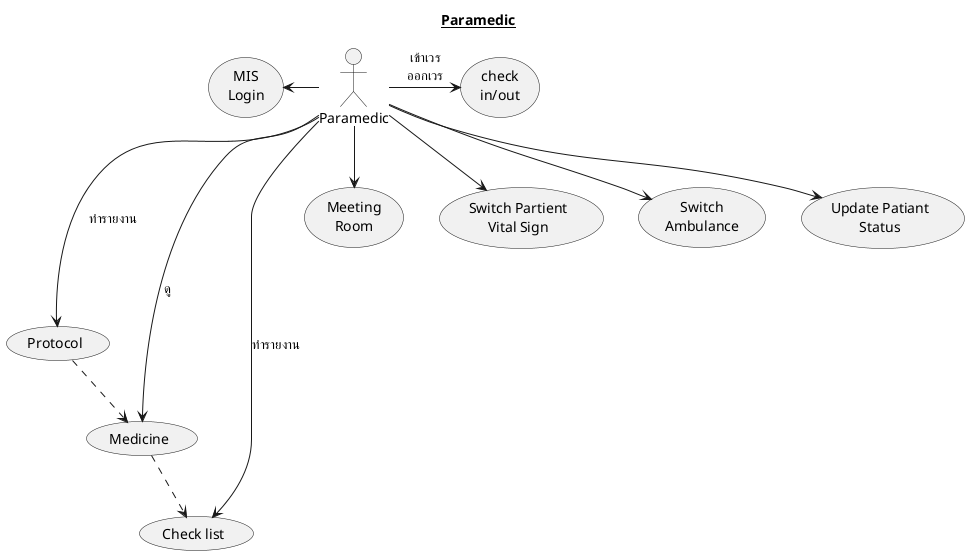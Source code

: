 @startuml
Title __Paramedic__
  :Paramedic: as Paramedic


  usecase (Protocol) as Protocol
  usecase (Medicine) as Med
  usecase (Check list) as Check
  Protocol ..> Med
  Med ..> Check


  usecase (check\nin/out) as checkIn
  usecase (MIS\nLogin) as MISLogin
  usecase (Meeting\nRoom) as MeetingRoom

  usecase (Switch Partient\nVital Sign) as SwitchVS
  usecase (Switch\nAmbulance) as SwitchAmbulance
  usecase (Update Patiant\nStatus) as UpdatePatiantStatus

  Paramedic -right-> checkIn : เข้าเวร\nออกเวร
  Paramedic -left-> MISLogin
  Paramedic --> MeetingRoom
  Paramedic --> SwitchVS
  Paramedic --> SwitchAmbulance
  Paramedic --> UpdatePatiantStatus
  Paramedic ---> Protocol: ทำรายงาน
  Paramedic --> Med: ดู
  Paramedic --> Check: ทำรายงาน

@enduml
